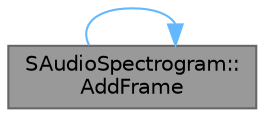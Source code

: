 digraph "SAudioSpectrogram::AddFrame"
{
 // INTERACTIVE_SVG=YES
 // LATEX_PDF_SIZE
  bgcolor="transparent";
  edge [fontname=Helvetica,fontsize=10,labelfontname=Helvetica,labelfontsize=10];
  node [fontname=Helvetica,fontsize=10,shape=box,height=0.2,width=0.4];
  rankdir="LR";
  Node1 [id="Node000001",label="SAudioSpectrogram::\lAddFrame",height=0.2,width=0.4,color="gray40", fillcolor="grey60", style="filled", fontcolor="black",tooltip="Add the data for one spectrum frame to the spectrogram display."];
  Node1 -> Node1 [id="edge1_Node000001_Node000001",color="steelblue1",style="solid",tooltip=" "];
}

